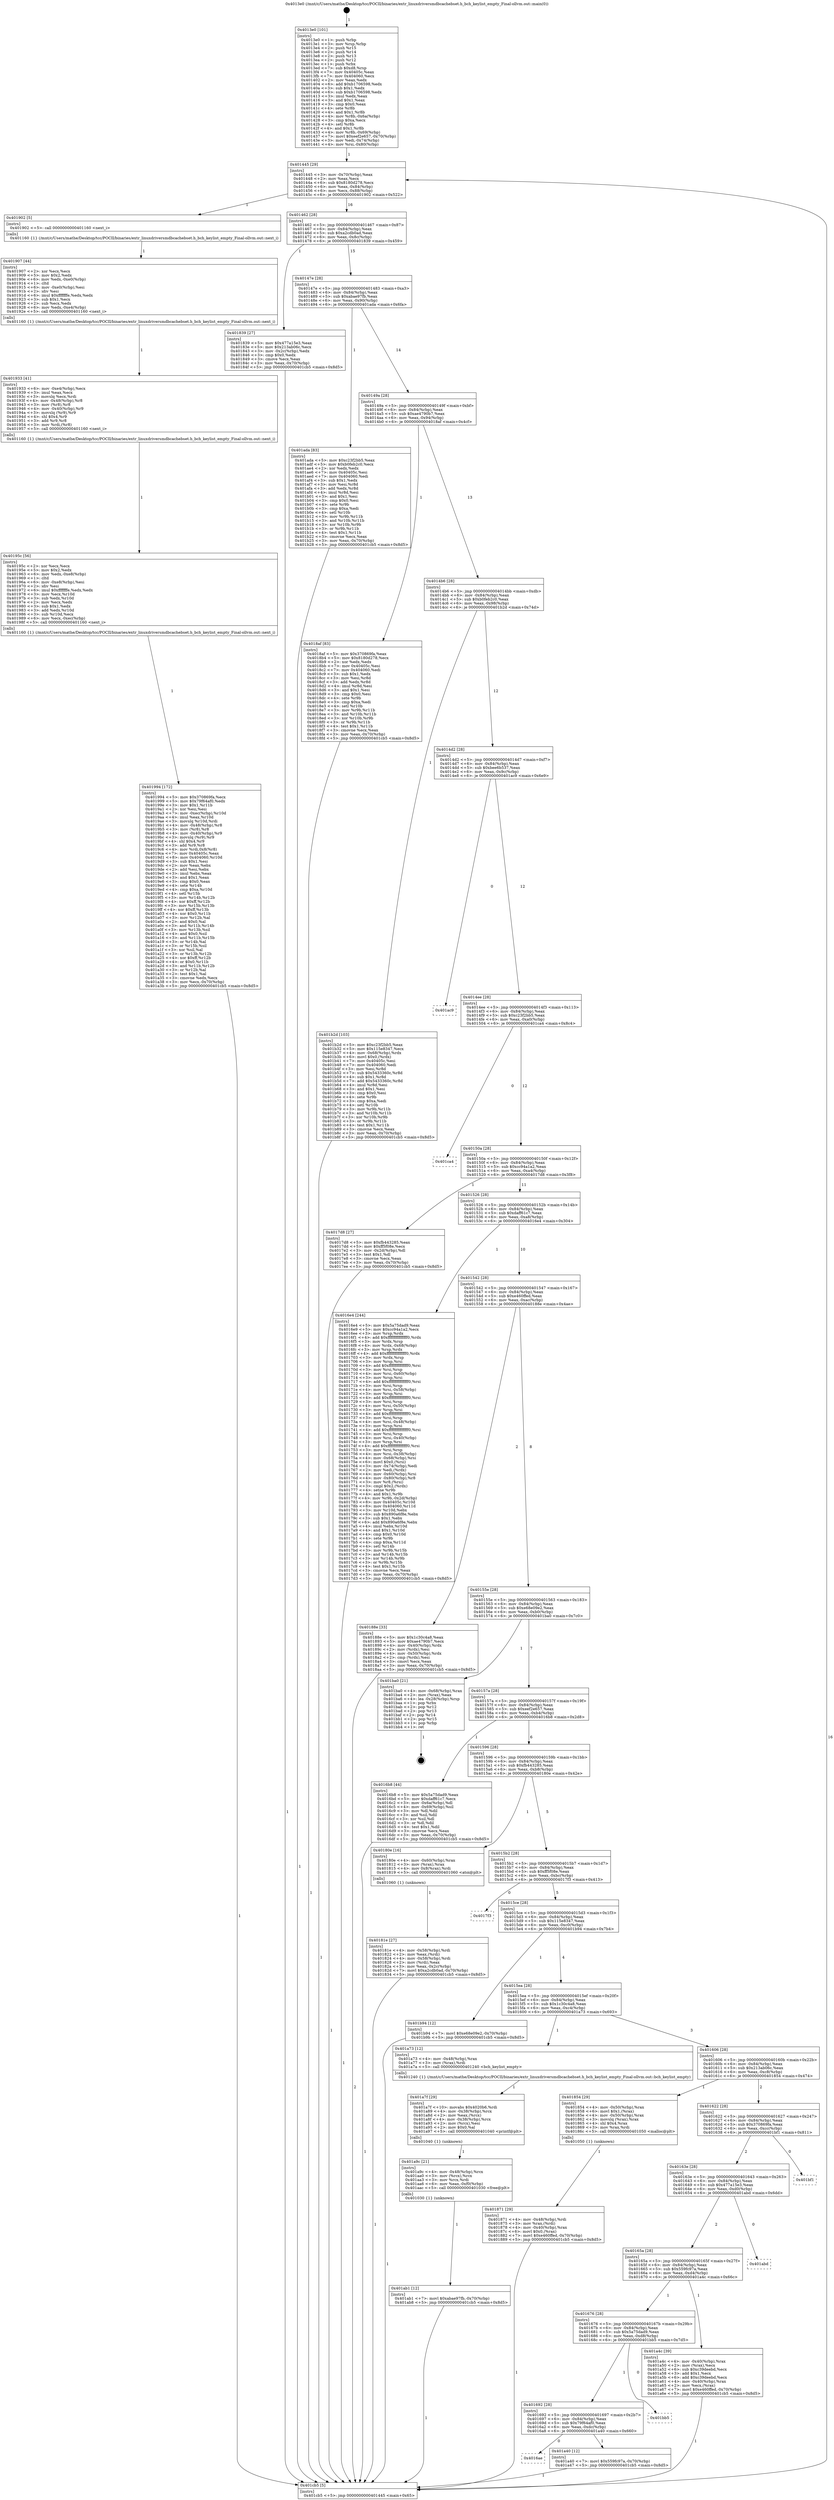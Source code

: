 digraph "0x4013e0" {
  label = "0x4013e0 (/mnt/c/Users/mathe/Desktop/tcc/POCII/binaries/extr_linuxdriversmdbcachebset.h_bch_keylist_empty_Final-ollvm.out::main(0))"
  labelloc = "t"
  node[shape=record]

  Entry [label="",width=0.3,height=0.3,shape=circle,fillcolor=black,style=filled]
  "0x401445" [label="{
     0x401445 [29]\l
     | [instrs]\l
     &nbsp;&nbsp;0x401445 \<+3\>: mov -0x70(%rbp),%eax\l
     &nbsp;&nbsp;0x401448 \<+2\>: mov %eax,%ecx\l
     &nbsp;&nbsp;0x40144a \<+6\>: sub $0x8180d278,%ecx\l
     &nbsp;&nbsp;0x401450 \<+6\>: mov %eax,-0x84(%rbp)\l
     &nbsp;&nbsp;0x401456 \<+6\>: mov %ecx,-0x88(%rbp)\l
     &nbsp;&nbsp;0x40145c \<+6\>: je 0000000000401902 \<main+0x522\>\l
  }"]
  "0x401902" [label="{
     0x401902 [5]\l
     | [instrs]\l
     &nbsp;&nbsp;0x401902 \<+5\>: call 0000000000401160 \<next_i\>\l
     | [calls]\l
     &nbsp;&nbsp;0x401160 \{1\} (/mnt/c/Users/mathe/Desktop/tcc/POCII/binaries/extr_linuxdriversmdbcachebset.h_bch_keylist_empty_Final-ollvm.out::next_i)\l
  }"]
  "0x401462" [label="{
     0x401462 [28]\l
     | [instrs]\l
     &nbsp;&nbsp;0x401462 \<+5\>: jmp 0000000000401467 \<main+0x87\>\l
     &nbsp;&nbsp;0x401467 \<+6\>: mov -0x84(%rbp),%eax\l
     &nbsp;&nbsp;0x40146d \<+5\>: sub $0xa2cdb0ad,%eax\l
     &nbsp;&nbsp;0x401472 \<+6\>: mov %eax,-0x8c(%rbp)\l
     &nbsp;&nbsp;0x401478 \<+6\>: je 0000000000401839 \<main+0x459\>\l
  }"]
  Exit [label="",width=0.3,height=0.3,shape=circle,fillcolor=black,style=filled,peripheries=2]
  "0x401839" [label="{
     0x401839 [27]\l
     | [instrs]\l
     &nbsp;&nbsp;0x401839 \<+5\>: mov $0x477a15e3,%eax\l
     &nbsp;&nbsp;0x40183e \<+5\>: mov $0x213ab06c,%ecx\l
     &nbsp;&nbsp;0x401843 \<+3\>: mov -0x2c(%rbp),%edx\l
     &nbsp;&nbsp;0x401846 \<+3\>: cmp $0x0,%edx\l
     &nbsp;&nbsp;0x401849 \<+3\>: cmove %ecx,%eax\l
     &nbsp;&nbsp;0x40184c \<+3\>: mov %eax,-0x70(%rbp)\l
     &nbsp;&nbsp;0x40184f \<+5\>: jmp 0000000000401cb5 \<main+0x8d5\>\l
  }"]
  "0x40147e" [label="{
     0x40147e [28]\l
     | [instrs]\l
     &nbsp;&nbsp;0x40147e \<+5\>: jmp 0000000000401483 \<main+0xa3\>\l
     &nbsp;&nbsp;0x401483 \<+6\>: mov -0x84(%rbp),%eax\l
     &nbsp;&nbsp;0x401489 \<+5\>: sub $0xabae97fb,%eax\l
     &nbsp;&nbsp;0x40148e \<+6\>: mov %eax,-0x90(%rbp)\l
     &nbsp;&nbsp;0x401494 \<+6\>: je 0000000000401ada \<main+0x6fa\>\l
  }"]
  "0x401ab1" [label="{
     0x401ab1 [12]\l
     | [instrs]\l
     &nbsp;&nbsp;0x401ab1 \<+7\>: movl $0xabae97fb,-0x70(%rbp)\l
     &nbsp;&nbsp;0x401ab8 \<+5\>: jmp 0000000000401cb5 \<main+0x8d5\>\l
  }"]
  "0x401ada" [label="{
     0x401ada [83]\l
     | [instrs]\l
     &nbsp;&nbsp;0x401ada \<+5\>: mov $0xc23f2bb5,%eax\l
     &nbsp;&nbsp;0x401adf \<+5\>: mov $0xb0feb2c0,%ecx\l
     &nbsp;&nbsp;0x401ae4 \<+2\>: xor %edx,%edx\l
     &nbsp;&nbsp;0x401ae6 \<+7\>: mov 0x40405c,%esi\l
     &nbsp;&nbsp;0x401aed \<+7\>: mov 0x404060,%edi\l
     &nbsp;&nbsp;0x401af4 \<+3\>: sub $0x1,%edx\l
     &nbsp;&nbsp;0x401af7 \<+3\>: mov %esi,%r8d\l
     &nbsp;&nbsp;0x401afa \<+3\>: add %edx,%r8d\l
     &nbsp;&nbsp;0x401afd \<+4\>: imul %r8d,%esi\l
     &nbsp;&nbsp;0x401b01 \<+3\>: and $0x1,%esi\l
     &nbsp;&nbsp;0x401b04 \<+3\>: cmp $0x0,%esi\l
     &nbsp;&nbsp;0x401b07 \<+4\>: sete %r9b\l
     &nbsp;&nbsp;0x401b0b \<+3\>: cmp $0xa,%edi\l
     &nbsp;&nbsp;0x401b0e \<+4\>: setl %r10b\l
     &nbsp;&nbsp;0x401b12 \<+3\>: mov %r9b,%r11b\l
     &nbsp;&nbsp;0x401b15 \<+3\>: and %r10b,%r11b\l
     &nbsp;&nbsp;0x401b18 \<+3\>: xor %r10b,%r9b\l
     &nbsp;&nbsp;0x401b1b \<+3\>: or %r9b,%r11b\l
     &nbsp;&nbsp;0x401b1e \<+4\>: test $0x1,%r11b\l
     &nbsp;&nbsp;0x401b22 \<+3\>: cmovne %ecx,%eax\l
     &nbsp;&nbsp;0x401b25 \<+3\>: mov %eax,-0x70(%rbp)\l
     &nbsp;&nbsp;0x401b28 \<+5\>: jmp 0000000000401cb5 \<main+0x8d5\>\l
  }"]
  "0x40149a" [label="{
     0x40149a [28]\l
     | [instrs]\l
     &nbsp;&nbsp;0x40149a \<+5\>: jmp 000000000040149f \<main+0xbf\>\l
     &nbsp;&nbsp;0x40149f \<+6\>: mov -0x84(%rbp),%eax\l
     &nbsp;&nbsp;0x4014a5 \<+5\>: sub $0xae4790b7,%eax\l
     &nbsp;&nbsp;0x4014aa \<+6\>: mov %eax,-0x94(%rbp)\l
     &nbsp;&nbsp;0x4014b0 \<+6\>: je 00000000004018af \<main+0x4cf\>\l
  }"]
  "0x401a9c" [label="{
     0x401a9c [21]\l
     | [instrs]\l
     &nbsp;&nbsp;0x401a9c \<+4\>: mov -0x48(%rbp),%rcx\l
     &nbsp;&nbsp;0x401aa0 \<+3\>: mov (%rcx),%rcx\l
     &nbsp;&nbsp;0x401aa3 \<+3\>: mov %rcx,%rdi\l
     &nbsp;&nbsp;0x401aa6 \<+6\>: mov %eax,-0xf0(%rbp)\l
     &nbsp;&nbsp;0x401aac \<+5\>: call 0000000000401030 \<free@plt\>\l
     | [calls]\l
     &nbsp;&nbsp;0x401030 \{1\} (unknown)\l
  }"]
  "0x4018af" [label="{
     0x4018af [83]\l
     | [instrs]\l
     &nbsp;&nbsp;0x4018af \<+5\>: mov $0x370869fa,%eax\l
     &nbsp;&nbsp;0x4018b4 \<+5\>: mov $0x8180d278,%ecx\l
     &nbsp;&nbsp;0x4018b9 \<+2\>: xor %edx,%edx\l
     &nbsp;&nbsp;0x4018bb \<+7\>: mov 0x40405c,%esi\l
     &nbsp;&nbsp;0x4018c2 \<+7\>: mov 0x404060,%edi\l
     &nbsp;&nbsp;0x4018c9 \<+3\>: sub $0x1,%edx\l
     &nbsp;&nbsp;0x4018cc \<+3\>: mov %esi,%r8d\l
     &nbsp;&nbsp;0x4018cf \<+3\>: add %edx,%r8d\l
     &nbsp;&nbsp;0x4018d2 \<+4\>: imul %r8d,%esi\l
     &nbsp;&nbsp;0x4018d6 \<+3\>: and $0x1,%esi\l
     &nbsp;&nbsp;0x4018d9 \<+3\>: cmp $0x0,%esi\l
     &nbsp;&nbsp;0x4018dc \<+4\>: sete %r9b\l
     &nbsp;&nbsp;0x4018e0 \<+3\>: cmp $0xa,%edi\l
     &nbsp;&nbsp;0x4018e3 \<+4\>: setl %r10b\l
     &nbsp;&nbsp;0x4018e7 \<+3\>: mov %r9b,%r11b\l
     &nbsp;&nbsp;0x4018ea \<+3\>: and %r10b,%r11b\l
     &nbsp;&nbsp;0x4018ed \<+3\>: xor %r10b,%r9b\l
     &nbsp;&nbsp;0x4018f0 \<+3\>: or %r9b,%r11b\l
     &nbsp;&nbsp;0x4018f3 \<+4\>: test $0x1,%r11b\l
     &nbsp;&nbsp;0x4018f7 \<+3\>: cmovne %ecx,%eax\l
     &nbsp;&nbsp;0x4018fa \<+3\>: mov %eax,-0x70(%rbp)\l
     &nbsp;&nbsp;0x4018fd \<+5\>: jmp 0000000000401cb5 \<main+0x8d5\>\l
  }"]
  "0x4014b6" [label="{
     0x4014b6 [28]\l
     | [instrs]\l
     &nbsp;&nbsp;0x4014b6 \<+5\>: jmp 00000000004014bb \<main+0xdb\>\l
     &nbsp;&nbsp;0x4014bb \<+6\>: mov -0x84(%rbp),%eax\l
     &nbsp;&nbsp;0x4014c1 \<+5\>: sub $0xb0feb2c0,%eax\l
     &nbsp;&nbsp;0x4014c6 \<+6\>: mov %eax,-0x98(%rbp)\l
     &nbsp;&nbsp;0x4014cc \<+6\>: je 0000000000401b2d \<main+0x74d\>\l
  }"]
  "0x401a7f" [label="{
     0x401a7f [29]\l
     | [instrs]\l
     &nbsp;&nbsp;0x401a7f \<+10\>: movabs $0x4020b6,%rdi\l
     &nbsp;&nbsp;0x401a89 \<+4\>: mov -0x38(%rbp),%rcx\l
     &nbsp;&nbsp;0x401a8d \<+2\>: mov %eax,(%rcx)\l
     &nbsp;&nbsp;0x401a8f \<+4\>: mov -0x38(%rbp),%rcx\l
     &nbsp;&nbsp;0x401a93 \<+2\>: mov (%rcx),%esi\l
     &nbsp;&nbsp;0x401a95 \<+2\>: mov $0x0,%al\l
     &nbsp;&nbsp;0x401a97 \<+5\>: call 0000000000401040 \<printf@plt\>\l
     | [calls]\l
     &nbsp;&nbsp;0x401040 \{1\} (unknown)\l
  }"]
  "0x401b2d" [label="{
     0x401b2d [103]\l
     | [instrs]\l
     &nbsp;&nbsp;0x401b2d \<+5\>: mov $0xc23f2bb5,%eax\l
     &nbsp;&nbsp;0x401b32 \<+5\>: mov $0x115e8347,%ecx\l
     &nbsp;&nbsp;0x401b37 \<+4\>: mov -0x68(%rbp),%rdx\l
     &nbsp;&nbsp;0x401b3b \<+6\>: movl $0x0,(%rdx)\l
     &nbsp;&nbsp;0x401b41 \<+7\>: mov 0x40405c,%esi\l
     &nbsp;&nbsp;0x401b48 \<+7\>: mov 0x404060,%edi\l
     &nbsp;&nbsp;0x401b4f \<+3\>: mov %esi,%r8d\l
     &nbsp;&nbsp;0x401b52 \<+7\>: sub $0x5433360c,%r8d\l
     &nbsp;&nbsp;0x401b59 \<+4\>: sub $0x1,%r8d\l
     &nbsp;&nbsp;0x401b5d \<+7\>: add $0x5433360c,%r8d\l
     &nbsp;&nbsp;0x401b64 \<+4\>: imul %r8d,%esi\l
     &nbsp;&nbsp;0x401b68 \<+3\>: and $0x1,%esi\l
     &nbsp;&nbsp;0x401b6b \<+3\>: cmp $0x0,%esi\l
     &nbsp;&nbsp;0x401b6e \<+4\>: sete %r9b\l
     &nbsp;&nbsp;0x401b72 \<+3\>: cmp $0xa,%edi\l
     &nbsp;&nbsp;0x401b75 \<+4\>: setl %r10b\l
     &nbsp;&nbsp;0x401b79 \<+3\>: mov %r9b,%r11b\l
     &nbsp;&nbsp;0x401b7c \<+3\>: and %r10b,%r11b\l
     &nbsp;&nbsp;0x401b7f \<+3\>: xor %r10b,%r9b\l
     &nbsp;&nbsp;0x401b82 \<+3\>: or %r9b,%r11b\l
     &nbsp;&nbsp;0x401b85 \<+4\>: test $0x1,%r11b\l
     &nbsp;&nbsp;0x401b89 \<+3\>: cmovne %ecx,%eax\l
     &nbsp;&nbsp;0x401b8c \<+3\>: mov %eax,-0x70(%rbp)\l
     &nbsp;&nbsp;0x401b8f \<+5\>: jmp 0000000000401cb5 \<main+0x8d5\>\l
  }"]
  "0x4014d2" [label="{
     0x4014d2 [28]\l
     | [instrs]\l
     &nbsp;&nbsp;0x4014d2 \<+5\>: jmp 00000000004014d7 \<main+0xf7\>\l
     &nbsp;&nbsp;0x4014d7 \<+6\>: mov -0x84(%rbp),%eax\l
     &nbsp;&nbsp;0x4014dd \<+5\>: sub $0xbee6b537,%eax\l
     &nbsp;&nbsp;0x4014e2 \<+6\>: mov %eax,-0x9c(%rbp)\l
     &nbsp;&nbsp;0x4014e8 \<+6\>: je 0000000000401ac9 \<main+0x6e9\>\l
  }"]
  "0x4016ae" [label="{
     0x4016ae\l
  }", style=dashed]
  "0x401ac9" [label="{
     0x401ac9\l
  }", style=dashed]
  "0x4014ee" [label="{
     0x4014ee [28]\l
     | [instrs]\l
     &nbsp;&nbsp;0x4014ee \<+5\>: jmp 00000000004014f3 \<main+0x113\>\l
     &nbsp;&nbsp;0x4014f3 \<+6\>: mov -0x84(%rbp),%eax\l
     &nbsp;&nbsp;0x4014f9 \<+5\>: sub $0xc23f2bb5,%eax\l
     &nbsp;&nbsp;0x4014fe \<+6\>: mov %eax,-0xa0(%rbp)\l
     &nbsp;&nbsp;0x401504 \<+6\>: je 0000000000401ca4 \<main+0x8c4\>\l
  }"]
  "0x401a40" [label="{
     0x401a40 [12]\l
     | [instrs]\l
     &nbsp;&nbsp;0x401a40 \<+7\>: movl $0x559fc97a,-0x70(%rbp)\l
     &nbsp;&nbsp;0x401a47 \<+5\>: jmp 0000000000401cb5 \<main+0x8d5\>\l
  }"]
  "0x401ca4" [label="{
     0x401ca4\l
  }", style=dashed]
  "0x40150a" [label="{
     0x40150a [28]\l
     | [instrs]\l
     &nbsp;&nbsp;0x40150a \<+5\>: jmp 000000000040150f \<main+0x12f\>\l
     &nbsp;&nbsp;0x40150f \<+6\>: mov -0x84(%rbp),%eax\l
     &nbsp;&nbsp;0x401515 \<+5\>: sub $0xcc94a1a2,%eax\l
     &nbsp;&nbsp;0x40151a \<+6\>: mov %eax,-0xa4(%rbp)\l
     &nbsp;&nbsp;0x401520 \<+6\>: je 00000000004017d8 \<main+0x3f8\>\l
  }"]
  "0x401692" [label="{
     0x401692 [28]\l
     | [instrs]\l
     &nbsp;&nbsp;0x401692 \<+5\>: jmp 0000000000401697 \<main+0x2b7\>\l
     &nbsp;&nbsp;0x401697 \<+6\>: mov -0x84(%rbp),%eax\l
     &nbsp;&nbsp;0x40169d \<+5\>: sub $0x79f64af0,%eax\l
     &nbsp;&nbsp;0x4016a2 \<+6\>: mov %eax,-0xdc(%rbp)\l
     &nbsp;&nbsp;0x4016a8 \<+6\>: je 0000000000401a40 \<main+0x660\>\l
  }"]
  "0x4017d8" [label="{
     0x4017d8 [27]\l
     | [instrs]\l
     &nbsp;&nbsp;0x4017d8 \<+5\>: mov $0xfb443285,%eax\l
     &nbsp;&nbsp;0x4017dd \<+5\>: mov $0xff5f08e,%ecx\l
     &nbsp;&nbsp;0x4017e2 \<+3\>: mov -0x2d(%rbp),%dl\l
     &nbsp;&nbsp;0x4017e5 \<+3\>: test $0x1,%dl\l
     &nbsp;&nbsp;0x4017e8 \<+3\>: cmovne %ecx,%eax\l
     &nbsp;&nbsp;0x4017eb \<+3\>: mov %eax,-0x70(%rbp)\l
     &nbsp;&nbsp;0x4017ee \<+5\>: jmp 0000000000401cb5 \<main+0x8d5\>\l
  }"]
  "0x401526" [label="{
     0x401526 [28]\l
     | [instrs]\l
     &nbsp;&nbsp;0x401526 \<+5\>: jmp 000000000040152b \<main+0x14b\>\l
     &nbsp;&nbsp;0x40152b \<+6\>: mov -0x84(%rbp),%eax\l
     &nbsp;&nbsp;0x401531 \<+5\>: sub $0xdaff61c7,%eax\l
     &nbsp;&nbsp;0x401536 \<+6\>: mov %eax,-0xa8(%rbp)\l
     &nbsp;&nbsp;0x40153c \<+6\>: je 00000000004016e4 \<main+0x304\>\l
  }"]
  "0x401bb5" [label="{
     0x401bb5\l
  }", style=dashed]
  "0x4016e4" [label="{
     0x4016e4 [244]\l
     | [instrs]\l
     &nbsp;&nbsp;0x4016e4 \<+5\>: mov $0x5a75dad9,%eax\l
     &nbsp;&nbsp;0x4016e9 \<+5\>: mov $0xcc94a1a2,%ecx\l
     &nbsp;&nbsp;0x4016ee \<+3\>: mov %rsp,%rdx\l
     &nbsp;&nbsp;0x4016f1 \<+4\>: add $0xfffffffffffffff0,%rdx\l
     &nbsp;&nbsp;0x4016f5 \<+3\>: mov %rdx,%rsp\l
     &nbsp;&nbsp;0x4016f8 \<+4\>: mov %rdx,-0x68(%rbp)\l
     &nbsp;&nbsp;0x4016fc \<+3\>: mov %rsp,%rdx\l
     &nbsp;&nbsp;0x4016ff \<+4\>: add $0xfffffffffffffff0,%rdx\l
     &nbsp;&nbsp;0x401703 \<+3\>: mov %rdx,%rsp\l
     &nbsp;&nbsp;0x401706 \<+3\>: mov %rsp,%rsi\l
     &nbsp;&nbsp;0x401709 \<+4\>: add $0xfffffffffffffff0,%rsi\l
     &nbsp;&nbsp;0x40170d \<+3\>: mov %rsi,%rsp\l
     &nbsp;&nbsp;0x401710 \<+4\>: mov %rsi,-0x60(%rbp)\l
     &nbsp;&nbsp;0x401714 \<+3\>: mov %rsp,%rsi\l
     &nbsp;&nbsp;0x401717 \<+4\>: add $0xfffffffffffffff0,%rsi\l
     &nbsp;&nbsp;0x40171b \<+3\>: mov %rsi,%rsp\l
     &nbsp;&nbsp;0x40171e \<+4\>: mov %rsi,-0x58(%rbp)\l
     &nbsp;&nbsp;0x401722 \<+3\>: mov %rsp,%rsi\l
     &nbsp;&nbsp;0x401725 \<+4\>: add $0xfffffffffffffff0,%rsi\l
     &nbsp;&nbsp;0x401729 \<+3\>: mov %rsi,%rsp\l
     &nbsp;&nbsp;0x40172c \<+4\>: mov %rsi,-0x50(%rbp)\l
     &nbsp;&nbsp;0x401730 \<+3\>: mov %rsp,%rsi\l
     &nbsp;&nbsp;0x401733 \<+4\>: add $0xfffffffffffffff0,%rsi\l
     &nbsp;&nbsp;0x401737 \<+3\>: mov %rsi,%rsp\l
     &nbsp;&nbsp;0x40173a \<+4\>: mov %rsi,-0x48(%rbp)\l
     &nbsp;&nbsp;0x40173e \<+3\>: mov %rsp,%rsi\l
     &nbsp;&nbsp;0x401741 \<+4\>: add $0xfffffffffffffff0,%rsi\l
     &nbsp;&nbsp;0x401745 \<+3\>: mov %rsi,%rsp\l
     &nbsp;&nbsp;0x401748 \<+4\>: mov %rsi,-0x40(%rbp)\l
     &nbsp;&nbsp;0x40174c \<+3\>: mov %rsp,%rsi\l
     &nbsp;&nbsp;0x40174f \<+4\>: add $0xfffffffffffffff0,%rsi\l
     &nbsp;&nbsp;0x401753 \<+3\>: mov %rsi,%rsp\l
     &nbsp;&nbsp;0x401756 \<+4\>: mov %rsi,-0x38(%rbp)\l
     &nbsp;&nbsp;0x40175a \<+4\>: mov -0x68(%rbp),%rsi\l
     &nbsp;&nbsp;0x40175e \<+6\>: movl $0x0,(%rsi)\l
     &nbsp;&nbsp;0x401764 \<+3\>: mov -0x74(%rbp),%edi\l
     &nbsp;&nbsp;0x401767 \<+2\>: mov %edi,(%rdx)\l
     &nbsp;&nbsp;0x401769 \<+4\>: mov -0x60(%rbp),%rsi\l
     &nbsp;&nbsp;0x40176d \<+4\>: mov -0x80(%rbp),%r8\l
     &nbsp;&nbsp;0x401771 \<+3\>: mov %r8,(%rsi)\l
     &nbsp;&nbsp;0x401774 \<+3\>: cmpl $0x2,(%rdx)\l
     &nbsp;&nbsp;0x401777 \<+4\>: setne %r9b\l
     &nbsp;&nbsp;0x40177b \<+4\>: and $0x1,%r9b\l
     &nbsp;&nbsp;0x40177f \<+4\>: mov %r9b,-0x2d(%rbp)\l
     &nbsp;&nbsp;0x401783 \<+8\>: mov 0x40405c,%r10d\l
     &nbsp;&nbsp;0x40178b \<+8\>: mov 0x404060,%r11d\l
     &nbsp;&nbsp;0x401793 \<+3\>: mov %r10d,%ebx\l
     &nbsp;&nbsp;0x401796 \<+6\>: sub $0x890a6f8e,%ebx\l
     &nbsp;&nbsp;0x40179c \<+3\>: sub $0x1,%ebx\l
     &nbsp;&nbsp;0x40179f \<+6\>: add $0x890a6f8e,%ebx\l
     &nbsp;&nbsp;0x4017a5 \<+4\>: imul %ebx,%r10d\l
     &nbsp;&nbsp;0x4017a9 \<+4\>: and $0x1,%r10d\l
     &nbsp;&nbsp;0x4017ad \<+4\>: cmp $0x0,%r10d\l
     &nbsp;&nbsp;0x4017b1 \<+4\>: sete %r9b\l
     &nbsp;&nbsp;0x4017b5 \<+4\>: cmp $0xa,%r11d\l
     &nbsp;&nbsp;0x4017b9 \<+4\>: setl %r14b\l
     &nbsp;&nbsp;0x4017bd \<+3\>: mov %r9b,%r15b\l
     &nbsp;&nbsp;0x4017c0 \<+3\>: and %r14b,%r15b\l
     &nbsp;&nbsp;0x4017c3 \<+3\>: xor %r14b,%r9b\l
     &nbsp;&nbsp;0x4017c6 \<+3\>: or %r9b,%r15b\l
     &nbsp;&nbsp;0x4017c9 \<+4\>: test $0x1,%r15b\l
     &nbsp;&nbsp;0x4017cd \<+3\>: cmovne %ecx,%eax\l
     &nbsp;&nbsp;0x4017d0 \<+3\>: mov %eax,-0x70(%rbp)\l
     &nbsp;&nbsp;0x4017d3 \<+5\>: jmp 0000000000401cb5 \<main+0x8d5\>\l
  }"]
  "0x401542" [label="{
     0x401542 [28]\l
     | [instrs]\l
     &nbsp;&nbsp;0x401542 \<+5\>: jmp 0000000000401547 \<main+0x167\>\l
     &nbsp;&nbsp;0x401547 \<+6\>: mov -0x84(%rbp),%eax\l
     &nbsp;&nbsp;0x40154d \<+5\>: sub $0xe460ffed,%eax\l
     &nbsp;&nbsp;0x401552 \<+6\>: mov %eax,-0xac(%rbp)\l
     &nbsp;&nbsp;0x401558 \<+6\>: je 000000000040188e \<main+0x4ae\>\l
  }"]
  "0x401676" [label="{
     0x401676 [28]\l
     | [instrs]\l
     &nbsp;&nbsp;0x401676 \<+5\>: jmp 000000000040167b \<main+0x29b\>\l
     &nbsp;&nbsp;0x40167b \<+6\>: mov -0x84(%rbp),%eax\l
     &nbsp;&nbsp;0x401681 \<+5\>: sub $0x5a75dad9,%eax\l
     &nbsp;&nbsp;0x401686 \<+6\>: mov %eax,-0xd8(%rbp)\l
     &nbsp;&nbsp;0x40168c \<+6\>: je 0000000000401bb5 \<main+0x7d5\>\l
  }"]
  "0x40188e" [label="{
     0x40188e [33]\l
     | [instrs]\l
     &nbsp;&nbsp;0x40188e \<+5\>: mov $0x1c30c4a8,%eax\l
     &nbsp;&nbsp;0x401893 \<+5\>: mov $0xae4790b7,%ecx\l
     &nbsp;&nbsp;0x401898 \<+4\>: mov -0x40(%rbp),%rdx\l
     &nbsp;&nbsp;0x40189c \<+2\>: mov (%rdx),%esi\l
     &nbsp;&nbsp;0x40189e \<+4\>: mov -0x50(%rbp),%rdx\l
     &nbsp;&nbsp;0x4018a2 \<+2\>: cmp (%rdx),%esi\l
     &nbsp;&nbsp;0x4018a4 \<+3\>: cmovl %ecx,%eax\l
     &nbsp;&nbsp;0x4018a7 \<+3\>: mov %eax,-0x70(%rbp)\l
     &nbsp;&nbsp;0x4018aa \<+5\>: jmp 0000000000401cb5 \<main+0x8d5\>\l
  }"]
  "0x40155e" [label="{
     0x40155e [28]\l
     | [instrs]\l
     &nbsp;&nbsp;0x40155e \<+5\>: jmp 0000000000401563 \<main+0x183\>\l
     &nbsp;&nbsp;0x401563 \<+6\>: mov -0x84(%rbp),%eax\l
     &nbsp;&nbsp;0x401569 \<+5\>: sub $0xe68e09e2,%eax\l
     &nbsp;&nbsp;0x40156e \<+6\>: mov %eax,-0xb0(%rbp)\l
     &nbsp;&nbsp;0x401574 \<+6\>: je 0000000000401ba0 \<main+0x7c0\>\l
  }"]
  "0x401a4c" [label="{
     0x401a4c [39]\l
     | [instrs]\l
     &nbsp;&nbsp;0x401a4c \<+4\>: mov -0x40(%rbp),%rax\l
     &nbsp;&nbsp;0x401a50 \<+2\>: mov (%rax),%ecx\l
     &nbsp;&nbsp;0x401a52 \<+6\>: sub $0xc39deebd,%ecx\l
     &nbsp;&nbsp;0x401a58 \<+3\>: add $0x1,%ecx\l
     &nbsp;&nbsp;0x401a5b \<+6\>: add $0xc39deebd,%ecx\l
     &nbsp;&nbsp;0x401a61 \<+4\>: mov -0x40(%rbp),%rax\l
     &nbsp;&nbsp;0x401a65 \<+2\>: mov %ecx,(%rax)\l
     &nbsp;&nbsp;0x401a67 \<+7\>: movl $0xe460ffed,-0x70(%rbp)\l
     &nbsp;&nbsp;0x401a6e \<+5\>: jmp 0000000000401cb5 \<main+0x8d5\>\l
  }"]
  "0x401ba0" [label="{
     0x401ba0 [21]\l
     | [instrs]\l
     &nbsp;&nbsp;0x401ba0 \<+4\>: mov -0x68(%rbp),%rax\l
     &nbsp;&nbsp;0x401ba4 \<+2\>: mov (%rax),%eax\l
     &nbsp;&nbsp;0x401ba6 \<+4\>: lea -0x28(%rbp),%rsp\l
     &nbsp;&nbsp;0x401baa \<+1\>: pop %rbx\l
     &nbsp;&nbsp;0x401bab \<+2\>: pop %r12\l
     &nbsp;&nbsp;0x401bad \<+2\>: pop %r13\l
     &nbsp;&nbsp;0x401baf \<+2\>: pop %r14\l
     &nbsp;&nbsp;0x401bb1 \<+2\>: pop %r15\l
     &nbsp;&nbsp;0x401bb3 \<+1\>: pop %rbp\l
     &nbsp;&nbsp;0x401bb4 \<+1\>: ret\l
  }"]
  "0x40157a" [label="{
     0x40157a [28]\l
     | [instrs]\l
     &nbsp;&nbsp;0x40157a \<+5\>: jmp 000000000040157f \<main+0x19f\>\l
     &nbsp;&nbsp;0x40157f \<+6\>: mov -0x84(%rbp),%eax\l
     &nbsp;&nbsp;0x401585 \<+5\>: sub $0xeef2e657,%eax\l
     &nbsp;&nbsp;0x40158a \<+6\>: mov %eax,-0xb4(%rbp)\l
     &nbsp;&nbsp;0x401590 \<+6\>: je 00000000004016b8 \<main+0x2d8\>\l
  }"]
  "0x40165a" [label="{
     0x40165a [28]\l
     | [instrs]\l
     &nbsp;&nbsp;0x40165a \<+5\>: jmp 000000000040165f \<main+0x27f\>\l
     &nbsp;&nbsp;0x40165f \<+6\>: mov -0x84(%rbp),%eax\l
     &nbsp;&nbsp;0x401665 \<+5\>: sub $0x559fc97a,%eax\l
     &nbsp;&nbsp;0x40166a \<+6\>: mov %eax,-0xd4(%rbp)\l
     &nbsp;&nbsp;0x401670 \<+6\>: je 0000000000401a4c \<main+0x66c\>\l
  }"]
  "0x4016b8" [label="{
     0x4016b8 [44]\l
     | [instrs]\l
     &nbsp;&nbsp;0x4016b8 \<+5\>: mov $0x5a75dad9,%eax\l
     &nbsp;&nbsp;0x4016bd \<+5\>: mov $0xdaff61c7,%ecx\l
     &nbsp;&nbsp;0x4016c2 \<+3\>: mov -0x6a(%rbp),%dl\l
     &nbsp;&nbsp;0x4016c5 \<+4\>: mov -0x69(%rbp),%sil\l
     &nbsp;&nbsp;0x4016c9 \<+3\>: mov %dl,%dil\l
     &nbsp;&nbsp;0x4016cc \<+3\>: and %sil,%dil\l
     &nbsp;&nbsp;0x4016cf \<+3\>: xor %sil,%dl\l
     &nbsp;&nbsp;0x4016d2 \<+3\>: or %dl,%dil\l
     &nbsp;&nbsp;0x4016d5 \<+4\>: test $0x1,%dil\l
     &nbsp;&nbsp;0x4016d9 \<+3\>: cmovne %ecx,%eax\l
     &nbsp;&nbsp;0x4016dc \<+3\>: mov %eax,-0x70(%rbp)\l
     &nbsp;&nbsp;0x4016df \<+5\>: jmp 0000000000401cb5 \<main+0x8d5\>\l
  }"]
  "0x401596" [label="{
     0x401596 [28]\l
     | [instrs]\l
     &nbsp;&nbsp;0x401596 \<+5\>: jmp 000000000040159b \<main+0x1bb\>\l
     &nbsp;&nbsp;0x40159b \<+6\>: mov -0x84(%rbp),%eax\l
     &nbsp;&nbsp;0x4015a1 \<+5\>: sub $0xfb443285,%eax\l
     &nbsp;&nbsp;0x4015a6 \<+6\>: mov %eax,-0xb8(%rbp)\l
     &nbsp;&nbsp;0x4015ac \<+6\>: je 000000000040180e \<main+0x42e\>\l
  }"]
  "0x401cb5" [label="{
     0x401cb5 [5]\l
     | [instrs]\l
     &nbsp;&nbsp;0x401cb5 \<+5\>: jmp 0000000000401445 \<main+0x65\>\l
  }"]
  "0x4013e0" [label="{
     0x4013e0 [101]\l
     | [instrs]\l
     &nbsp;&nbsp;0x4013e0 \<+1\>: push %rbp\l
     &nbsp;&nbsp;0x4013e1 \<+3\>: mov %rsp,%rbp\l
     &nbsp;&nbsp;0x4013e4 \<+2\>: push %r15\l
     &nbsp;&nbsp;0x4013e6 \<+2\>: push %r14\l
     &nbsp;&nbsp;0x4013e8 \<+2\>: push %r13\l
     &nbsp;&nbsp;0x4013ea \<+2\>: push %r12\l
     &nbsp;&nbsp;0x4013ec \<+1\>: push %rbx\l
     &nbsp;&nbsp;0x4013ed \<+7\>: sub $0xd8,%rsp\l
     &nbsp;&nbsp;0x4013f4 \<+7\>: mov 0x40405c,%eax\l
     &nbsp;&nbsp;0x4013fb \<+7\>: mov 0x404060,%ecx\l
     &nbsp;&nbsp;0x401402 \<+2\>: mov %eax,%edx\l
     &nbsp;&nbsp;0x401404 \<+6\>: add $0xb1706598,%edx\l
     &nbsp;&nbsp;0x40140a \<+3\>: sub $0x1,%edx\l
     &nbsp;&nbsp;0x40140d \<+6\>: sub $0xb1706598,%edx\l
     &nbsp;&nbsp;0x401413 \<+3\>: imul %edx,%eax\l
     &nbsp;&nbsp;0x401416 \<+3\>: and $0x1,%eax\l
     &nbsp;&nbsp;0x401419 \<+3\>: cmp $0x0,%eax\l
     &nbsp;&nbsp;0x40141c \<+4\>: sete %r8b\l
     &nbsp;&nbsp;0x401420 \<+4\>: and $0x1,%r8b\l
     &nbsp;&nbsp;0x401424 \<+4\>: mov %r8b,-0x6a(%rbp)\l
     &nbsp;&nbsp;0x401428 \<+3\>: cmp $0xa,%ecx\l
     &nbsp;&nbsp;0x40142b \<+4\>: setl %r8b\l
     &nbsp;&nbsp;0x40142f \<+4\>: and $0x1,%r8b\l
     &nbsp;&nbsp;0x401433 \<+4\>: mov %r8b,-0x69(%rbp)\l
     &nbsp;&nbsp;0x401437 \<+7\>: movl $0xeef2e657,-0x70(%rbp)\l
     &nbsp;&nbsp;0x40143e \<+3\>: mov %edi,-0x74(%rbp)\l
     &nbsp;&nbsp;0x401441 \<+4\>: mov %rsi,-0x80(%rbp)\l
  }"]
  "0x401abd" [label="{
     0x401abd\l
  }", style=dashed]
  "0x40163e" [label="{
     0x40163e [28]\l
     | [instrs]\l
     &nbsp;&nbsp;0x40163e \<+5\>: jmp 0000000000401643 \<main+0x263\>\l
     &nbsp;&nbsp;0x401643 \<+6\>: mov -0x84(%rbp),%eax\l
     &nbsp;&nbsp;0x401649 \<+5\>: sub $0x477a15e3,%eax\l
     &nbsp;&nbsp;0x40164e \<+6\>: mov %eax,-0xd0(%rbp)\l
     &nbsp;&nbsp;0x401654 \<+6\>: je 0000000000401abd \<main+0x6dd\>\l
  }"]
  "0x40180e" [label="{
     0x40180e [16]\l
     | [instrs]\l
     &nbsp;&nbsp;0x40180e \<+4\>: mov -0x60(%rbp),%rax\l
     &nbsp;&nbsp;0x401812 \<+3\>: mov (%rax),%rax\l
     &nbsp;&nbsp;0x401815 \<+4\>: mov 0x8(%rax),%rdi\l
     &nbsp;&nbsp;0x401819 \<+5\>: call 0000000000401060 \<atoi@plt\>\l
     | [calls]\l
     &nbsp;&nbsp;0x401060 \{1\} (unknown)\l
  }"]
  "0x4015b2" [label="{
     0x4015b2 [28]\l
     | [instrs]\l
     &nbsp;&nbsp;0x4015b2 \<+5\>: jmp 00000000004015b7 \<main+0x1d7\>\l
     &nbsp;&nbsp;0x4015b7 \<+6\>: mov -0x84(%rbp),%eax\l
     &nbsp;&nbsp;0x4015bd \<+5\>: sub $0xff5f08e,%eax\l
     &nbsp;&nbsp;0x4015c2 \<+6\>: mov %eax,-0xbc(%rbp)\l
     &nbsp;&nbsp;0x4015c8 \<+6\>: je 00000000004017f3 \<main+0x413\>\l
  }"]
  "0x40181e" [label="{
     0x40181e [27]\l
     | [instrs]\l
     &nbsp;&nbsp;0x40181e \<+4\>: mov -0x58(%rbp),%rdi\l
     &nbsp;&nbsp;0x401822 \<+2\>: mov %eax,(%rdi)\l
     &nbsp;&nbsp;0x401824 \<+4\>: mov -0x58(%rbp),%rdi\l
     &nbsp;&nbsp;0x401828 \<+2\>: mov (%rdi),%eax\l
     &nbsp;&nbsp;0x40182a \<+3\>: mov %eax,-0x2c(%rbp)\l
     &nbsp;&nbsp;0x40182d \<+7\>: movl $0xa2cdb0ad,-0x70(%rbp)\l
     &nbsp;&nbsp;0x401834 \<+5\>: jmp 0000000000401cb5 \<main+0x8d5\>\l
  }"]
  "0x401bf1" [label="{
     0x401bf1\l
  }", style=dashed]
  "0x4017f3" [label="{
     0x4017f3\l
  }", style=dashed]
  "0x4015ce" [label="{
     0x4015ce [28]\l
     | [instrs]\l
     &nbsp;&nbsp;0x4015ce \<+5\>: jmp 00000000004015d3 \<main+0x1f3\>\l
     &nbsp;&nbsp;0x4015d3 \<+6\>: mov -0x84(%rbp),%eax\l
     &nbsp;&nbsp;0x4015d9 \<+5\>: sub $0x115e8347,%eax\l
     &nbsp;&nbsp;0x4015de \<+6\>: mov %eax,-0xc0(%rbp)\l
     &nbsp;&nbsp;0x4015e4 \<+6\>: je 0000000000401b94 \<main+0x7b4\>\l
  }"]
  "0x401994" [label="{
     0x401994 [172]\l
     | [instrs]\l
     &nbsp;&nbsp;0x401994 \<+5\>: mov $0x370869fa,%ecx\l
     &nbsp;&nbsp;0x401999 \<+5\>: mov $0x79f64af0,%edx\l
     &nbsp;&nbsp;0x40199e \<+3\>: mov $0x1,%r11b\l
     &nbsp;&nbsp;0x4019a1 \<+2\>: xor %esi,%esi\l
     &nbsp;&nbsp;0x4019a3 \<+7\>: mov -0xec(%rbp),%r10d\l
     &nbsp;&nbsp;0x4019aa \<+4\>: imul %eax,%r10d\l
     &nbsp;&nbsp;0x4019ae \<+3\>: movslq %r10d,%rdi\l
     &nbsp;&nbsp;0x4019b1 \<+4\>: mov -0x48(%rbp),%r8\l
     &nbsp;&nbsp;0x4019b5 \<+3\>: mov (%r8),%r8\l
     &nbsp;&nbsp;0x4019b8 \<+4\>: mov -0x40(%rbp),%r9\l
     &nbsp;&nbsp;0x4019bc \<+3\>: movslq (%r9),%r9\l
     &nbsp;&nbsp;0x4019bf \<+4\>: shl $0x4,%r9\l
     &nbsp;&nbsp;0x4019c3 \<+3\>: add %r9,%r8\l
     &nbsp;&nbsp;0x4019c6 \<+4\>: mov %rdi,0x8(%r8)\l
     &nbsp;&nbsp;0x4019ca \<+7\>: mov 0x40405c,%eax\l
     &nbsp;&nbsp;0x4019d1 \<+8\>: mov 0x404060,%r10d\l
     &nbsp;&nbsp;0x4019d9 \<+3\>: sub $0x1,%esi\l
     &nbsp;&nbsp;0x4019dc \<+2\>: mov %eax,%ebx\l
     &nbsp;&nbsp;0x4019de \<+2\>: add %esi,%ebx\l
     &nbsp;&nbsp;0x4019e0 \<+3\>: imul %ebx,%eax\l
     &nbsp;&nbsp;0x4019e3 \<+3\>: and $0x1,%eax\l
     &nbsp;&nbsp;0x4019e6 \<+3\>: cmp $0x0,%eax\l
     &nbsp;&nbsp;0x4019e9 \<+4\>: sete %r14b\l
     &nbsp;&nbsp;0x4019ed \<+4\>: cmp $0xa,%r10d\l
     &nbsp;&nbsp;0x4019f1 \<+4\>: setl %r15b\l
     &nbsp;&nbsp;0x4019f5 \<+3\>: mov %r14b,%r12b\l
     &nbsp;&nbsp;0x4019f8 \<+4\>: xor $0xff,%r12b\l
     &nbsp;&nbsp;0x4019fc \<+3\>: mov %r15b,%r13b\l
     &nbsp;&nbsp;0x4019ff \<+4\>: xor $0xff,%r13b\l
     &nbsp;&nbsp;0x401a03 \<+4\>: xor $0x0,%r11b\l
     &nbsp;&nbsp;0x401a07 \<+3\>: mov %r12b,%al\l
     &nbsp;&nbsp;0x401a0a \<+2\>: and $0x0,%al\l
     &nbsp;&nbsp;0x401a0c \<+3\>: and %r11b,%r14b\l
     &nbsp;&nbsp;0x401a0f \<+3\>: mov %r13b,%sil\l
     &nbsp;&nbsp;0x401a12 \<+4\>: and $0x0,%sil\l
     &nbsp;&nbsp;0x401a16 \<+3\>: and %r11b,%r15b\l
     &nbsp;&nbsp;0x401a19 \<+3\>: or %r14b,%al\l
     &nbsp;&nbsp;0x401a1c \<+3\>: or %r15b,%sil\l
     &nbsp;&nbsp;0x401a1f \<+3\>: xor %sil,%al\l
     &nbsp;&nbsp;0x401a22 \<+3\>: or %r13b,%r12b\l
     &nbsp;&nbsp;0x401a25 \<+4\>: xor $0xff,%r12b\l
     &nbsp;&nbsp;0x401a29 \<+4\>: or $0x0,%r11b\l
     &nbsp;&nbsp;0x401a2d \<+3\>: and %r11b,%r12b\l
     &nbsp;&nbsp;0x401a30 \<+3\>: or %r12b,%al\l
     &nbsp;&nbsp;0x401a33 \<+2\>: test $0x1,%al\l
     &nbsp;&nbsp;0x401a35 \<+3\>: cmovne %edx,%ecx\l
     &nbsp;&nbsp;0x401a38 \<+3\>: mov %ecx,-0x70(%rbp)\l
     &nbsp;&nbsp;0x401a3b \<+5\>: jmp 0000000000401cb5 \<main+0x8d5\>\l
  }"]
  "0x401b94" [label="{
     0x401b94 [12]\l
     | [instrs]\l
     &nbsp;&nbsp;0x401b94 \<+7\>: movl $0xe68e09e2,-0x70(%rbp)\l
     &nbsp;&nbsp;0x401b9b \<+5\>: jmp 0000000000401cb5 \<main+0x8d5\>\l
  }"]
  "0x4015ea" [label="{
     0x4015ea [28]\l
     | [instrs]\l
     &nbsp;&nbsp;0x4015ea \<+5\>: jmp 00000000004015ef \<main+0x20f\>\l
     &nbsp;&nbsp;0x4015ef \<+6\>: mov -0x84(%rbp),%eax\l
     &nbsp;&nbsp;0x4015f5 \<+5\>: sub $0x1c30c4a8,%eax\l
     &nbsp;&nbsp;0x4015fa \<+6\>: mov %eax,-0xc4(%rbp)\l
     &nbsp;&nbsp;0x401600 \<+6\>: je 0000000000401a73 \<main+0x693\>\l
  }"]
  "0x40195c" [label="{
     0x40195c [56]\l
     | [instrs]\l
     &nbsp;&nbsp;0x40195c \<+2\>: xor %ecx,%ecx\l
     &nbsp;&nbsp;0x40195e \<+5\>: mov $0x2,%edx\l
     &nbsp;&nbsp;0x401963 \<+6\>: mov %edx,-0xe8(%rbp)\l
     &nbsp;&nbsp;0x401969 \<+1\>: cltd\l
     &nbsp;&nbsp;0x40196a \<+6\>: mov -0xe8(%rbp),%esi\l
     &nbsp;&nbsp;0x401970 \<+2\>: idiv %esi\l
     &nbsp;&nbsp;0x401972 \<+6\>: imul $0xfffffffe,%edx,%edx\l
     &nbsp;&nbsp;0x401978 \<+3\>: mov %ecx,%r10d\l
     &nbsp;&nbsp;0x40197b \<+3\>: sub %edx,%r10d\l
     &nbsp;&nbsp;0x40197e \<+2\>: mov %ecx,%edx\l
     &nbsp;&nbsp;0x401980 \<+3\>: sub $0x1,%edx\l
     &nbsp;&nbsp;0x401983 \<+3\>: add %edx,%r10d\l
     &nbsp;&nbsp;0x401986 \<+3\>: sub %r10d,%ecx\l
     &nbsp;&nbsp;0x401989 \<+6\>: mov %ecx,-0xec(%rbp)\l
     &nbsp;&nbsp;0x40198f \<+5\>: call 0000000000401160 \<next_i\>\l
     | [calls]\l
     &nbsp;&nbsp;0x401160 \{1\} (/mnt/c/Users/mathe/Desktop/tcc/POCII/binaries/extr_linuxdriversmdbcachebset.h_bch_keylist_empty_Final-ollvm.out::next_i)\l
  }"]
  "0x401a73" [label="{
     0x401a73 [12]\l
     | [instrs]\l
     &nbsp;&nbsp;0x401a73 \<+4\>: mov -0x48(%rbp),%rax\l
     &nbsp;&nbsp;0x401a77 \<+3\>: mov (%rax),%rdi\l
     &nbsp;&nbsp;0x401a7a \<+5\>: call 0000000000401240 \<bch_keylist_empty\>\l
     | [calls]\l
     &nbsp;&nbsp;0x401240 \{1\} (/mnt/c/Users/mathe/Desktop/tcc/POCII/binaries/extr_linuxdriversmdbcachebset.h_bch_keylist_empty_Final-ollvm.out::bch_keylist_empty)\l
  }"]
  "0x401606" [label="{
     0x401606 [28]\l
     | [instrs]\l
     &nbsp;&nbsp;0x401606 \<+5\>: jmp 000000000040160b \<main+0x22b\>\l
     &nbsp;&nbsp;0x40160b \<+6\>: mov -0x84(%rbp),%eax\l
     &nbsp;&nbsp;0x401611 \<+5\>: sub $0x213ab06c,%eax\l
     &nbsp;&nbsp;0x401616 \<+6\>: mov %eax,-0xc8(%rbp)\l
     &nbsp;&nbsp;0x40161c \<+6\>: je 0000000000401854 \<main+0x474\>\l
  }"]
  "0x401933" [label="{
     0x401933 [41]\l
     | [instrs]\l
     &nbsp;&nbsp;0x401933 \<+6\>: mov -0xe4(%rbp),%ecx\l
     &nbsp;&nbsp;0x401939 \<+3\>: imul %eax,%ecx\l
     &nbsp;&nbsp;0x40193c \<+3\>: movslq %ecx,%rdi\l
     &nbsp;&nbsp;0x40193f \<+4\>: mov -0x48(%rbp),%r8\l
     &nbsp;&nbsp;0x401943 \<+3\>: mov (%r8),%r8\l
     &nbsp;&nbsp;0x401946 \<+4\>: mov -0x40(%rbp),%r9\l
     &nbsp;&nbsp;0x40194a \<+3\>: movslq (%r9),%r9\l
     &nbsp;&nbsp;0x40194d \<+4\>: shl $0x4,%r9\l
     &nbsp;&nbsp;0x401951 \<+3\>: add %r9,%r8\l
     &nbsp;&nbsp;0x401954 \<+3\>: mov %rdi,(%r8)\l
     &nbsp;&nbsp;0x401957 \<+5\>: call 0000000000401160 \<next_i\>\l
     | [calls]\l
     &nbsp;&nbsp;0x401160 \{1\} (/mnt/c/Users/mathe/Desktop/tcc/POCII/binaries/extr_linuxdriversmdbcachebset.h_bch_keylist_empty_Final-ollvm.out::next_i)\l
  }"]
  "0x401854" [label="{
     0x401854 [29]\l
     | [instrs]\l
     &nbsp;&nbsp;0x401854 \<+4\>: mov -0x50(%rbp),%rax\l
     &nbsp;&nbsp;0x401858 \<+6\>: movl $0x1,(%rax)\l
     &nbsp;&nbsp;0x40185e \<+4\>: mov -0x50(%rbp),%rax\l
     &nbsp;&nbsp;0x401862 \<+3\>: movslq (%rax),%rax\l
     &nbsp;&nbsp;0x401865 \<+4\>: shl $0x4,%rax\l
     &nbsp;&nbsp;0x401869 \<+3\>: mov %rax,%rdi\l
     &nbsp;&nbsp;0x40186c \<+5\>: call 0000000000401050 \<malloc@plt\>\l
     | [calls]\l
     &nbsp;&nbsp;0x401050 \{1\} (unknown)\l
  }"]
  "0x401622" [label="{
     0x401622 [28]\l
     | [instrs]\l
     &nbsp;&nbsp;0x401622 \<+5\>: jmp 0000000000401627 \<main+0x247\>\l
     &nbsp;&nbsp;0x401627 \<+6\>: mov -0x84(%rbp),%eax\l
     &nbsp;&nbsp;0x40162d \<+5\>: sub $0x370869fa,%eax\l
     &nbsp;&nbsp;0x401632 \<+6\>: mov %eax,-0xcc(%rbp)\l
     &nbsp;&nbsp;0x401638 \<+6\>: je 0000000000401bf1 \<main+0x811\>\l
  }"]
  "0x401871" [label="{
     0x401871 [29]\l
     | [instrs]\l
     &nbsp;&nbsp;0x401871 \<+4\>: mov -0x48(%rbp),%rdi\l
     &nbsp;&nbsp;0x401875 \<+3\>: mov %rax,(%rdi)\l
     &nbsp;&nbsp;0x401878 \<+4\>: mov -0x40(%rbp),%rax\l
     &nbsp;&nbsp;0x40187c \<+6\>: movl $0x0,(%rax)\l
     &nbsp;&nbsp;0x401882 \<+7\>: movl $0xe460ffed,-0x70(%rbp)\l
     &nbsp;&nbsp;0x401889 \<+5\>: jmp 0000000000401cb5 \<main+0x8d5\>\l
  }"]
  "0x401907" [label="{
     0x401907 [44]\l
     | [instrs]\l
     &nbsp;&nbsp;0x401907 \<+2\>: xor %ecx,%ecx\l
     &nbsp;&nbsp;0x401909 \<+5\>: mov $0x2,%edx\l
     &nbsp;&nbsp;0x40190e \<+6\>: mov %edx,-0xe0(%rbp)\l
     &nbsp;&nbsp;0x401914 \<+1\>: cltd\l
     &nbsp;&nbsp;0x401915 \<+6\>: mov -0xe0(%rbp),%esi\l
     &nbsp;&nbsp;0x40191b \<+2\>: idiv %esi\l
     &nbsp;&nbsp;0x40191d \<+6\>: imul $0xfffffffe,%edx,%edx\l
     &nbsp;&nbsp;0x401923 \<+3\>: sub $0x1,%ecx\l
     &nbsp;&nbsp;0x401926 \<+2\>: sub %ecx,%edx\l
     &nbsp;&nbsp;0x401928 \<+6\>: mov %edx,-0xe4(%rbp)\l
     &nbsp;&nbsp;0x40192e \<+5\>: call 0000000000401160 \<next_i\>\l
     | [calls]\l
     &nbsp;&nbsp;0x401160 \{1\} (/mnt/c/Users/mathe/Desktop/tcc/POCII/binaries/extr_linuxdriversmdbcachebset.h_bch_keylist_empty_Final-ollvm.out::next_i)\l
  }"]
  Entry -> "0x4013e0" [label=" 1"]
  "0x401445" -> "0x401902" [label=" 1"]
  "0x401445" -> "0x401462" [label=" 16"]
  "0x401ba0" -> Exit [label=" 1"]
  "0x401462" -> "0x401839" [label=" 1"]
  "0x401462" -> "0x40147e" [label=" 15"]
  "0x401b94" -> "0x401cb5" [label=" 1"]
  "0x40147e" -> "0x401ada" [label=" 1"]
  "0x40147e" -> "0x40149a" [label=" 14"]
  "0x401b2d" -> "0x401cb5" [label=" 1"]
  "0x40149a" -> "0x4018af" [label=" 1"]
  "0x40149a" -> "0x4014b6" [label=" 13"]
  "0x401ada" -> "0x401cb5" [label=" 1"]
  "0x4014b6" -> "0x401b2d" [label=" 1"]
  "0x4014b6" -> "0x4014d2" [label=" 12"]
  "0x401ab1" -> "0x401cb5" [label=" 1"]
  "0x4014d2" -> "0x401ac9" [label=" 0"]
  "0x4014d2" -> "0x4014ee" [label=" 12"]
  "0x401a9c" -> "0x401ab1" [label=" 1"]
  "0x4014ee" -> "0x401ca4" [label=" 0"]
  "0x4014ee" -> "0x40150a" [label=" 12"]
  "0x401a7f" -> "0x401a9c" [label=" 1"]
  "0x40150a" -> "0x4017d8" [label=" 1"]
  "0x40150a" -> "0x401526" [label=" 11"]
  "0x401a4c" -> "0x401cb5" [label=" 1"]
  "0x401526" -> "0x4016e4" [label=" 1"]
  "0x401526" -> "0x401542" [label=" 10"]
  "0x401a40" -> "0x401cb5" [label=" 1"]
  "0x401542" -> "0x40188e" [label=" 2"]
  "0x401542" -> "0x40155e" [label=" 8"]
  "0x401692" -> "0x401a40" [label=" 1"]
  "0x40155e" -> "0x401ba0" [label=" 1"]
  "0x40155e" -> "0x40157a" [label=" 7"]
  "0x401a73" -> "0x401a7f" [label=" 1"]
  "0x40157a" -> "0x4016b8" [label=" 1"]
  "0x40157a" -> "0x401596" [label=" 6"]
  "0x4016b8" -> "0x401cb5" [label=" 1"]
  "0x4013e0" -> "0x401445" [label=" 1"]
  "0x401cb5" -> "0x401445" [label=" 16"]
  "0x401676" -> "0x401bb5" [label=" 0"]
  "0x4016e4" -> "0x401cb5" [label=" 1"]
  "0x4017d8" -> "0x401cb5" [label=" 1"]
  "0x401692" -> "0x4016ae" [label=" 0"]
  "0x401596" -> "0x40180e" [label=" 1"]
  "0x401596" -> "0x4015b2" [label=" 5"]
  "0x40180e" -> "0x40181e" [label=" 1"]
  "0x40181e" -> "0x401cb5" [label=" 1"]
  "0x401839" -> "0x401cb5" [label=" 1"]
  "0x40165a" -> "0x401a4c" [label=" 1"]
  "0x4015b2" -> "0x4017f3" [label=" 0"]
  "0x4015b2" -> "0x4015ce" [label=" 5"]
  "0x401676" -> "0x401692" [label=" 1"]
  "0x4015ce" -> "0x401b94" [label=" 1"]
  "0x4015ce" -> "0x4015ea" [label=" 4"]
  "0x40163e" -> "0x401abd" [label=" 0"]
  "0x4015ea" -> "0x401a73" [label=" 1"]
  "0x4015ea" -> "0x401606" [label=" 3"]
  "0x40165a" -> "0x401676" [label=" 1"]
  "0x401606" -> "0x401854" [label=" 1"]
  "0x401606" -> "0x401622" [label=" 2"]
  "0x401854" -> "0x401871" [label=" 1"]
  "0x401871" -> "0x401cb5" [label=" 1"]
  "0x40188e" -> "0x401cb5" [label=" 2"]
  "0x4018af" -> "0x401cb5" [label=" 1"]
  "0x401902" -> "0x401907" [label=" 1"]
  "0x401907" -> "0x401933" [label=" 1"]
  "0x401933" -> "0x40195c" [label=" 1"]
  "0x40195c" -> "0x401994" [label=" 1"]
  "0x401994" -> "0x401cb5" [label=" 1"]
  "0x40163e" -> "0x40165a" [label=" 2"]
  "0x401622" -> "0x401bf1" [label=" 0"]
  "0x401622" -> "0x40163e" [label=" 2"]
}
